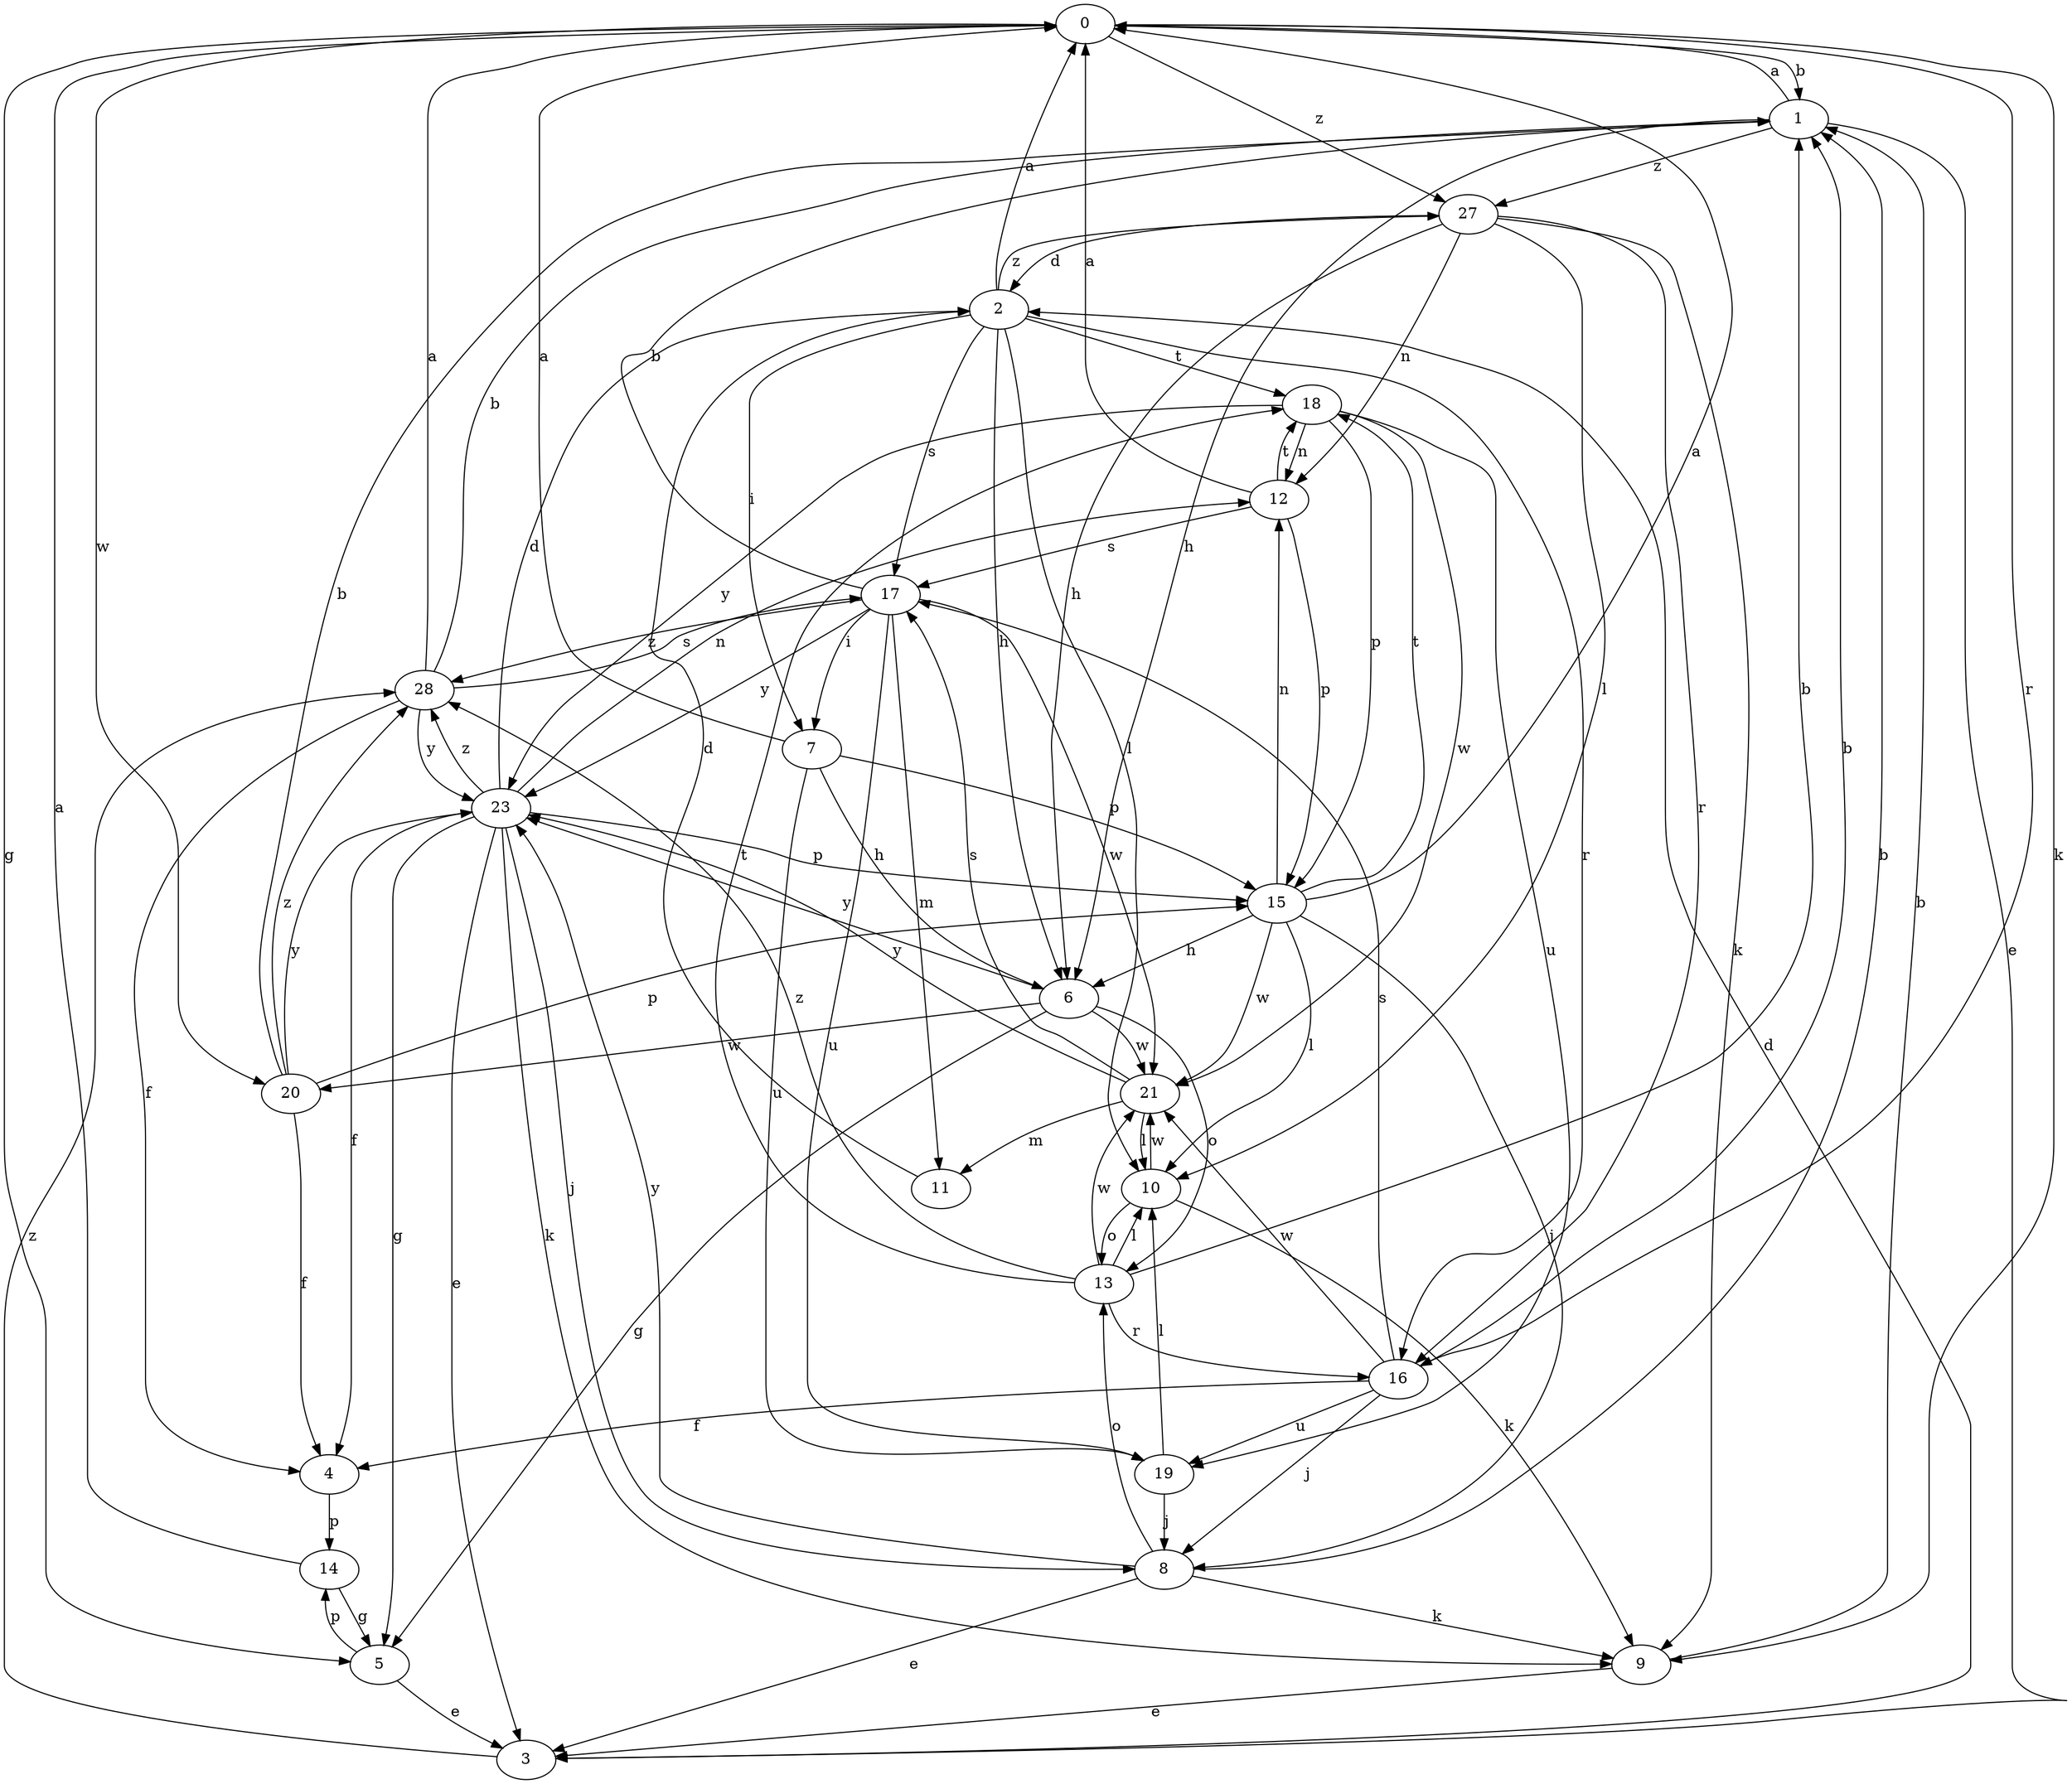strict digraph  {
0;
1;
2;
3;
4;
5;
6;
7;
8;
9;
10;
11;
12;
13;
14;
15;
16;
17;
18;
19;
20;
21;
23;
27;
28;
0 -> 1  [label=b];
0 -> 5  [label=g];
0 -> 9  [label=k];
0 -> 16  [label=r];
0 -> 20  [label=w];
0 -> 27  [label=z];
1 -> 0  [label=a];
1 -> 3  [label=e];
1 -> 6  [label=h];
1 -> 27  [label=z];
2 -> 0  [label=a];
2 -> 6  [label=h];
2 -> 7  [label=i];
2 -> 10  [label=l];
2 -> 16  [label=r];
2 -> 17  [label=s];
2 -> 18  [label=t];
2 -> 27  [label=z];
3 -> 2  [label=d];
3 -> 28  [label=z];
4 -> 14  [label=p];
5 -> 3  [label=e];
5 -> 14  [label=p];
6 -> 5  [label=g];
6 -> 13  [label=o];
6 -> 20  [label=w];
6 -> 21  [label=w];
6 -> 23  [label=y];
7 -> 0  [label=a];
7 -> 6  [label=h];
7 -> 15  [label=p];
7 -> 19  [label=u];
8 -> 1  [label=b];
8 -> 3  [label=e];
8 -> 9  [label=k];
8 -> 13  [label=o];
8 -> 23  [label=y];
9 -> 1  [label=b];
9 -> 3  [label=e];
10 -> 9  [label=k];
10 -> 13  [label=o];
10 -> 21  [label=w];
11 -> 2  [label=d];
12 -> 0  [label=a];
12 -> 15  [label=p];
12 -> 17  [label=s];
12 -> 18  [label=t];
13 -> 1  [label=b];
13 -> 10  [label=l];
13 -> 16  [label=r];
13 -> 18  [label=t];
13 -> 21  [label=w];
13 -> 28  [label=z];
14 -> 0  [label=a];
14 -> 5  [label=g];
15 -> 0  [label=a];
15 -> 6  [label=h];
15 -> 8  [label=j];
15 -> 10  [label=l];
15 -> 12  [label=n];
15 -> 18  [label=t];
15 -> 21  [label=w];
16 -> 1  [label=b];
16 -> 4  [label=f];
16 -> 8  [label=j];
16 -> 17  [label=s];
16 -> 19  [label=u];
16 -> 21  [label=w];
17 -> 1  [label=b];
17 -> 7  [label=i];
17 -> 11  [label=m];
17 -> 19  [label=u];
17 -> 21  [label=w];
17 -> 23  [label=y];
17 -> 28  [label=z];
18 -> 12  [label=n];
18 -> 15  [label=p];
18 -> 19  [label=u];
18 -> 21  [label=w];
18 -> 23  [label=y];
19 -> 8  [label=j];
19 -> 10  [label=l];
20 -> 1  [label=b];
20 -> 4  [label=f];
20 -> 15  [label=p];
20 -> 23  [label=y];
20 -> 28  [label=z];
21 -> 10  [label=l];
21 -> 11  [label=m];
21 -> 17  [label=s];
21 -> 23  [label=y];
23 -> 2  [label=d];
23 -> 3  [label=e];
23 -> 4  [label=f];
23 -> 5  [label=g];
23 -> 8  [label=j];
23 -> 9  [label=k];
23 -> 12  [label=n];
23 -> 15  [label=p];
23 -> 28  [label=z];
27 -> 2  [label=d];
27 -> 6  [label=h];
27 -> 9  [label=k];
27 -> 10  [label=l];
27 -> 12  [label=n];
27 -> 16  [label=r];
28 -> 0  [label=a];
28 -> 1  [label=b];
28 -> 4  [label=f];
28 -> 17  [label=s];
28 -> 23  [label=y];
}
